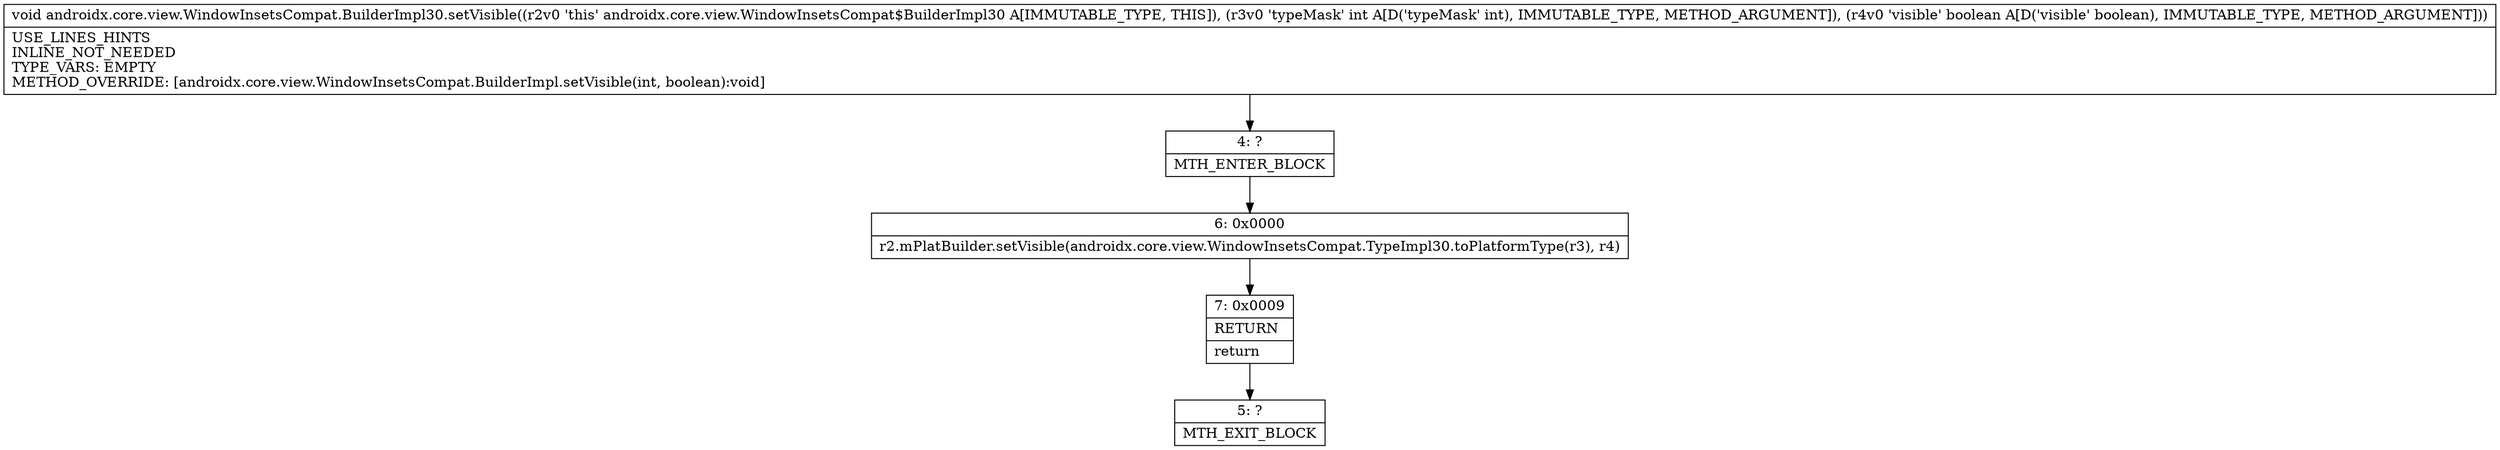 digraph "CFG forandroidx.core.view.WindowInsetsCompat.BuilderImpl30.setVisible(IZ)V" {
Node_4 [shape=record,label="{4\:\ ?|MTH_ENTER_BLOCK\l}"];
Node_6 [shape=record,label="{6\:\ 0x0000|r2.mPlatBuilder.setVisible(androidx.core.view.WindowInsetsCompat.TypeImpl30.toPlatformType(r3), r4)\l}"];
Node_7 [shape=record,label="{7\:\ 0x0009|RETURN\l|return\l}"];
Node_5 [shape=record,label="{5\:\ ?|MTH_EXIT_BLOCK\l}"];
MethodNode[shape=record,label="{void androidx.core.view.WindowInsetsCompat.BuilderImpl30.setVisible((r2v0 'this' androidx.core.view.WindowInsetsCompat$BuilderImpl30 A[IMMUTABLE_TYPE, THIS]), (r3v0 'typeMask' int A[D('typeMask' int), IMMUTABLE_TYPE, METHOD_ARGUMENT]), (r4v0 'visible' boolean A[D('visible' boolean), IMMUTABLE_TYPE, METHOD_ARGUMENT]))  | USE_LINES_HINTS\lINLINE_NOT_NEEDED\lTYPE_VARS: EMPTY\lMETHOD_OVERRIDE: [androidx.core.view.WindowInsetsCompat.BuilderImpl.setVisible(int, boolean):void]\l}"];
MethodNode -> Node_4;Node_4 -> Node_6;
Node_6 -> Node_7;
Node_7 -> Node_5;
}

